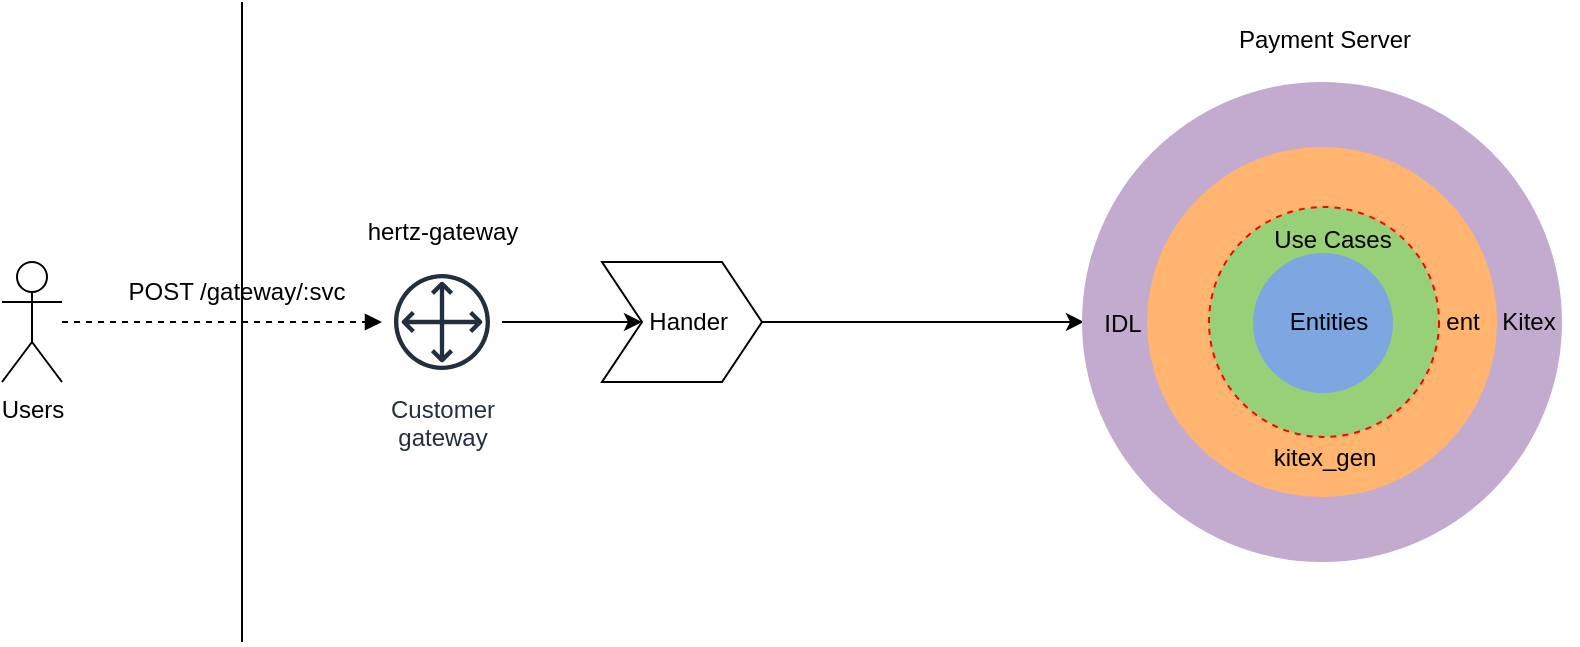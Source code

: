 <mxfile version="20.5.3" type="github">
  <diagram id="R2lEEEUBdFMjLlhIrx00" name="Page-1">
    <mxGraphModel dx="1186" dy="764" grid="1" gridSize="10" guides="1" tooltips="1" connect="1" arrows="1" fold="1" page="1" pageScale="1" pageWidth="850" pageHeight="1100" math="0" shadow="0" extFonts="Permanent Marker^https://fonts.googleapis.com/css?family=Permanent+Marker">
      <root>
        <mxCell id="0" />
        <mxCell id="1" parent="0" />
        <mxCell id="12QGQxB1_NTD2Or55DpA-3" value="Users" style="shape=umlActor;verticalLabelPosition=bottom;verticalAlign=top;html=1;outlineConnect=0;" vertex="1" parent="1">
          <mxGeometry x="40" y="320" width="30" height="60" as="geometry" />
        </mxCell>
        <mxCell id="12QGQxB1_NTD2Or55DpA-7" value="hertz-gateway" style="text;html=1;align=center;verticalAlign=middle;resizable=0;points=[];autosize=1;strokeColor=none;fillColor=none;" vertex="1" parent="1">
          <mxGeometry x="210" y="290" width="100" height="30" as="geometry" />
        </mxCell>
        <mxCell id="12QGQxB1_NTD2Or55DpA-16" value="" style="edgeStyle=orthogonalEdgeStyle;rounded=0;orthogonalLoop=1;jettySize=auto;html=1;" edge="1" parent="1" source="12QGQxB1_NTD2Or55DpA-9" target="12QGQxB1_NTD2Or55DpA-15">
          <mxGeometry relative="1" as="geometry" />
        </mxCell>
        <mxCell id="12QGQxB1_NTD2Or55DpA-9" value="Customer&#xa;gateway" style="sketch=0;outlineConnect=0;fontColor=#232F3E;gradientColor=none;strokeColor=#232F3E;fillColor=#ffffff;dashed=0;verticalLabelPosition=bottom;verticalAlign=top;align=center;html=1;fontSize=12;fontStyle=0;aspect=fixed;shape=mxgraph.aws4.resourceIcon;resIcon=mxgraph.aws4.customer_gateway;" vertex="1" parent="1">
          <mxGeometry x="230" y="320" width="60" height="60" as="geometry" />
        </mxCell>
        <mxCell id="12QGQxB1_NTD2Or55DpA-10" value="" style="endArrow=none;html=1;rounded=0;" edge="1" parent="1">
          <mxGeometry width="50" height="50" relative="1" as="geometry">
            <mxPoint x="160" y="510" as="sourcePoint" />
            <mxPoint x="160" y="190" as="targetPoint" />
          </mxGeometry>
        </mxCell>
        <mxCell id="12QGQxB1_NTD2Or55DpA-11" value="" style="html=1;verticalAlign=bottom;labelBackgroundColor=none;endArrow=block;endFill=1;dashed=1;rounded=0;" edge="1" parent="1" source="12QGQxB1_NTD2Or55DpA-3" target="12QGQxB1_NTD2Or55DpA-9">
          <mxGeometry width="160" relative="1" as="geometry">
            <mxPoint x="340" y="390" as="sourcePoint" />
            <mxPoint x="500" y="390" as="targetPoint" />
          </mxGeometry>
        </mxCell>
        <mxCell id="12QGQxB1_NTD2Or55DpA-12" value="POST /gateway/:svc" style="text;html=1;align=center;verticalAlign=middle;resizable=0;points=[];autosize=1;strokeColor=none;fillColor=none;" vertex="1" parent="1">
          <mxGeometry x="92" y="320" width="130" height="30" as="geometry" />
        </mxCell>
        <mxCell id="12QGQxB1_NTD2Or55DpA-35" style="edgeStyle=orthogonalEdgeStyle;rounded=0;orthogonalLoop=1;jettySize=auto;html=1;entryX=0.025;entryY=0.483;entryDx=0;entryDy=0;entryPerimeter=0;" edge="1" parent="1" source="12QGQxB1_NTD2Or55DpA-15" target="12QGQxB1_NTD2Or55DpA-28">
          <mxGeometry relative="1" as="geometry" />
        </mxCell>
        <mxCell id="12QGQxB1_NTD2Or55DpA-15" value="&amp;nbsp; Hander" style="shape=step;perimeter=stepPerimeter;whiteSpace=wrap;html=1;fixedSize=1;" vertex="1" parent="1">
          <mxGeometry x="340" y="320" width="80" height="60" as="geometry" />
        </mxCell>
        <mxCell id="12QGQxB1_NTD2Or55DpA-20" value="" style="ellipse;whiteSpace=wrap;html=1;aspect=fixed;fillColor=#C3ABD0;gradientColor=none;strokeColor=none;" vertex="1" parent="1">
          <mxGeometry x="580" y="230" width="240" height="240" as="geometry" />
        </mxCell>
        <mxCell id="12QGQxB1_NTD2Or55DpA-23" value="" style="ellipse;whiteSpace=wrap;html=1;aspect=fixed;fillColor=#FFB570;gradientColor=none;strokeColor=none;" vertex="1" parent="1">
          <mxGeometry x="612.5" y="262.5" width="175" height="175" as="geometry" />
        </mxCell>
        <mxCell id="12QGQxB1_NTD2Or55DpA-24" value="" style="ellipse;whiteSpace=wrap;html=1;aspect=fixed;fillColor=#97D077;gradientColor=none;strokeColor=#FF0000;dashed=1;" vertex="1" parent="1">
          <mxGeometry x="643.5" y="292.5" width="115" height="115" as="geometry" />
        </mxCell>
        <mxCell id="12QGQxB1_NTD2Or55DpA-25" value="" style="ellipse;whiteSpace=wrap;html=1;aspect=fixed;fillColor=#7EA6E0;gradientColor=none;strokeColor=none;" vertex="1" parent="1">
          <mxGeometry x="665.5" y="315.5" width="70" height="70" as="geometry" />
        </mxCell>
        <mxCell id="12QGQxB1_NTD2Or55DpA-26" value="Payment Server" style="text;html=1;align=center;verticalAlign=middle;resizable=0;points=[];autosize=1;strokeColor=none;fillColor=none;" vertex="1" parent="1">
          <mxGeometry x="646" y="194" width="110" height="30" as="geometry" />
        </mxCell>
        <mxCell id="12QGQxB1_NTD2Or55DpA-27" value="Kitex" style="text;html=1;align=center;verticalAlign=middle;resizable=0;points=[];autosize=1;strokeColor=none;fillColor=none;" vertex="1" parent="1">
          <mxGeometry x="778" y="335" width="50" height="30" as="geometry" />
        </mxCell>
        <mxCell id="12QGQxB1_NTD2Or55DpA-28" value="IDL" style="text;html=1;align=center;verticalAlign=middle;resizable=0;points=[];autosize=1;strokeColor=none;fillColor=none;" vertex="1" parent="1">
          <mxGeometry x="580" y="335.5" width="40" height="30" as="geometry" />
        </mxCell>
        <mxCell id="12QGQxB1_NTD2Or55DpA-29" value="kitex_gen" style="text;html=1;align=center;verticalAlign=middle;resizable=0;points=[];autosize=1;strokeColor=none;fillColor=none;" vertex="1" parent="1">
          <mxGeometry x="666" y="403" width="70" height="30" as="geometry" />
        </mxCell>
        <mxCell id="12QGQxB1_NTD2Or55DpA-30" value="ent" style="text;html=1;align=center;verticalAlign=middle;resizable=0;points=[];autosize=1;strokeColor=none;fillColor=none;" vertex="1" parent="1">
          <mxGeometry x="749.5" y="335" width="40" height="30" as="geometry" />
        </mxCell>
        <mxCell id="12QGQxB1_NTD2Or55DpA-31" value="Use Cases" style="text;html=1;align=center;verticalAlign=middle;resizable=0;points=[];autosize=1;strokeColor=none;fillColor=none;" vertex="1" parent="1">
          <mxGeometry x="665" y="293.5" width="80" height="30" as="geometry" />
        </mxCell>
        <mxCell id="12QGQxB1_NTD2Or55DpA-32" value="Entities" style="text;html=1;align=center;verticalAlign=middle;resizable=0;points=[];autosize=1;strokeColor=none;fillColor=none;" vertex="1" parent="1">
          <mxGeometry x="673" y="335" width="60" height="30" as="geometry" />
        </mxCell>
      </root>
    </mxGraphModel>
  </diagram>
</mxfile>

